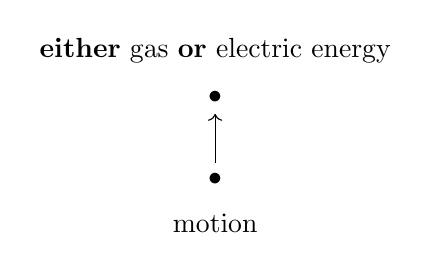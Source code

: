     \begin{tikzcd}
    \text{\textbf{either} gas \textbf{or} electric energy}\\[-15pt]
    \bullet\\
    \bullet \arrow{u}\\[-15pt]
    \text{motion}
    \end{tikzcd}